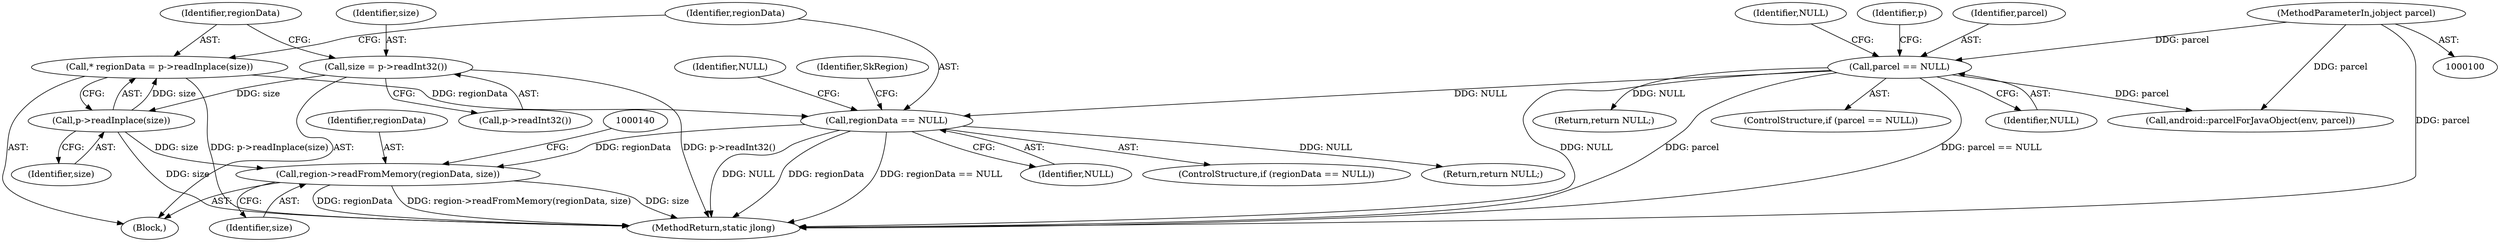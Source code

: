 digraph "0_Android_4cff1f49ff95d990d6c2614da5d5a23d02145885@API" {
"1000135" [label="(Call,region->readFromMemory(regionData, size))"];
"1000128" [label="(Call,regionData == NULL)"];
"1000123" [label="(Call,* regionData = p->readInplace(size))"];
"1000125" [label="(Call,p->readInplace(size))"];
"1000119" [label="(Call,size = p->readInt32())"];
"1000106" [label="(Call,parcel == NULL)"];
"1000103" [label="(MethodParameterIn,jobject parcel)"];
"1000108" [label="(Identifier,NULL)"];
"1000130" [label="(Identifier,NULL)"];
"1000142" [label="(MethodReturn,static jlong)"];
"1000111" [label="(Identifier,NULL)"];
"1000125" [label="(Call,p->readInplace(size))"];
"1000106" [label="(Call,parcel == NULL)"];
"1000114" [label="(Identifier,p)"];
"1000136" [label="(Identifier,regionData)"];
"1000120" [label="(Identifier,size)"];
"1000110" [label="(Return,return NULL;)"];
"1000115" [label="(Call,android::parcelForJavaObject(env, parcel))"];
"1000127" [label="(ControlStructure,if (regionData == NULL))"];
"1000119" [label="(Call,size = p->readInt32())"];
"1000124" [label="(Identifier,regionData)"];
"1000133" [label="(Identifier,NULL)"];
"1000135" [label="(Call,region->readFromMemory(regionData, size))"];
"1000129" [label="(Identifier,regionData)"];
"1000123" [label="(Call,* regionData = p->readInplace(size))"];
"1000137" [label="(Identifier,size)"];
"1000128" [label="(Call,regionData == NULL)"];
"1000107" [label="(Identifier,parcel)"];
"1000134" [label="(Identifier,SkRegion)"];
"1000103" [label="(MethodParameterIn,jobject parcel)"];
"1000126" [label="(Identifier,size)"];
"1000104" [label="(Block,)"];
"1000132" [label="(Return,return NULL;)"];
"1000105" [label="(ControlStructure,if (parcel == NULL))"];
"1000121" [label="(Call,p->readInt32())"];
"1000135" -> "1000104"  [label="AST: "];
"1000135" -> "1000137"  [label="CFG: "];
"1000136" -> "1000135"  [label="AST: "];
"1000137" -> "1000135"  [label="AST: "];
"1000140" -> "1000135"  [label="CFG: "];
"1000135" -> "1000142"  [label="DDG: regionData"];
"1000135" -> "1000142"  [label="DDG: region->readFromMemory(regionData, size)"];
"1000135" -> "1000142"  [label="DDG: size"];
"1000128" -> "1000135"  [label="DDG: regionData"];
"1000125" -> "1000135"  [label="DDG: size"];
"1000128" -> "1000127"  [label="AST: "];
"1000128" -> "1000130"  [label="CFG: "];
"1000129" -> "1000128"  [label="AST: "];
"1000130" -> "1000128"  [label="AST: "];
"1000133" -> "1000128"  [label="CFG: "];
"1000134" -> "1000128"  [label="CFG: "];
"1000128" -> "1000142"  [label="DDG: regionData == NULL"];
"1000128" -> "1000142"  [label="DDG: NULL"];
"1000128" -> "1000142"  [label="DDG: regionData"];
"1000123" -> "1000128"  [label="DDG: regionData"];
"1000106" -> "1000128"  [label="DDG: NULL"];
"1000128" -> "1000132"  [label="DDG: NULL"];
"1000123" -> "1000104"  [label="AST: "];
"1000123" -> "1000125"  [label="CFG: "];
"1000124" -> "1000123"  [label="AST: "];
"1000125" -> "1000123"  [label="AST: "];
"1000129" -> "1000123"  [label="CFG: "];
"1000123" -> "1000142"  [label="DDG: p->readInplace(size)"];
"1000125" -> "1000123"  [label="DDG: size"];
"1000125" -> "1000126"  [label="CFG: "];
"1000126" -> "1000125"  [label="AST: "];
"1000125" -> "1000142"  [label="DDG: size"];
"1000119" -> "1000125"  [label="DDG: size"];
"1000119" -> "1000104"  [label="AST: "];
"1000119" -> "1000121"  [label="CFG: "];
"1000120" -> "1000119"  [label="AST: "];
"1000121" -> "1000119"  [label="AST: "];
"1000124" -> "1000119"  [label="CFG: "];
"1000119" -> "1000142"  [label="DDG: p->readInt32()"];
"1000106" -> "1000105"  [label="AST: "];
"1000106" -> "1000108"  [label="CFG: "];
"1000107" -> "1000106"  [label="AST: "];
"1000108" -> "1000106"  [label="AST: "];
"1000111" -> "1000106"  [label="CFG: "];
"1000114" -> "1000106"  [label="CFG: "];
"1000106" -> "1000142"  [label="DDG: NULL"];
"1000106" -> "1000142"  [label="DDG: parcel"];
"1000106" -> "1000142"  [label="DDG: parcel == NULL"];
"1000103" -> "1000106"  [label="DDG: parcel"];
"1000106" -> "1000110"  [label="DDG: NULL"];
"1000106" -> "1000115"  [label="DDG: parcel"];
"1000103" -> "1000100"  [label="AST: "];
"1000103" -> "1000142"  [label="DDG: parcel"];
"1000103" -> "1000115"  [label="DDG: parcel"];
}
